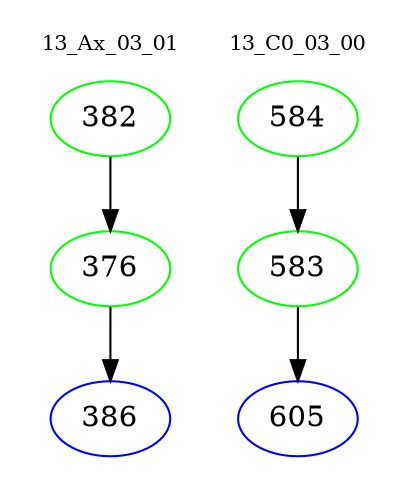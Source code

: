digraph{
subgraph cluster_0 {
color = white
label = "13_Ax_03_01";
fontsize=10;
T0_382 [label="382", color="green"]
T0_382 -> T0_376 [color="black"]
T0_376 [label="376", color="green"]
T0_376 -> T0_386 [color="black"]
T0_386 [label="386", color="blue"]
}
subgraph cluster_1 {
color = white
label = "13_C0_03_00";
fontsize=10;
T1_584 [label="584", color="green"]
T1_584 -> T1_583 [color="black"]
T1_583 [label="583", color="green"]
T1_583 -> T1_605 [color="black"]
T1_605 [label="605", color="blue"]
}
}
